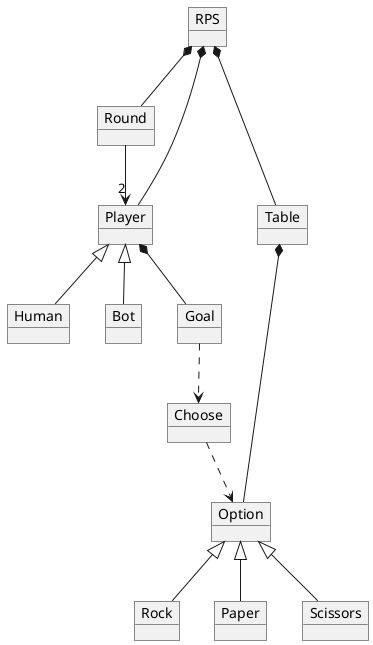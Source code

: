@startuml VocabularyMain

object RPS
object Round
object Player
object Human
object Bot
object Goal
object Choose
object Option
object Rock
object Paper
object Scissors
object Table

RPS *-- Round
RPS *--Player
RPS *-- Table

Player <|-- Human
Player <|-- Bot
Player *-- Goal

Option <|-- Rock
Option <|-- Paper
Option <|-- Scissors

Goal ..> Choose 
Choose ..> Option

Table *-- Option

Round -->"2" Player

@enduml